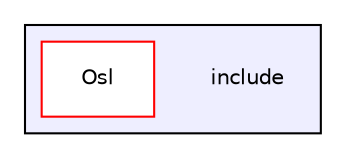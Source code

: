 digraph "include" {
  compound=true
  node [ fontsize="10", fontname="Helvetica"];
  edge [ labelfontsize="10", labelfontname="Helvetica"];
  subgraph clusterdir_d44c64559bbebec7f509842c48db8b23 {
    graph [ bgcolor="#eeeeff", pencolor="black", label="" URL="dir_d44c64559bbebec7f509842c48db8b23.html"];
    dir_d44c64559bbebec7f509842c48db8b23 [shape=plaintext label="include"];
    dir_5b8b01df1f6e37df89015ab721df26d0 [shape=box label="Osl" color="red" fillcolor="white" style="filled" URL="dir_5b8b01df1f6e37df89015ab721df26d0.html"];
  }
}
